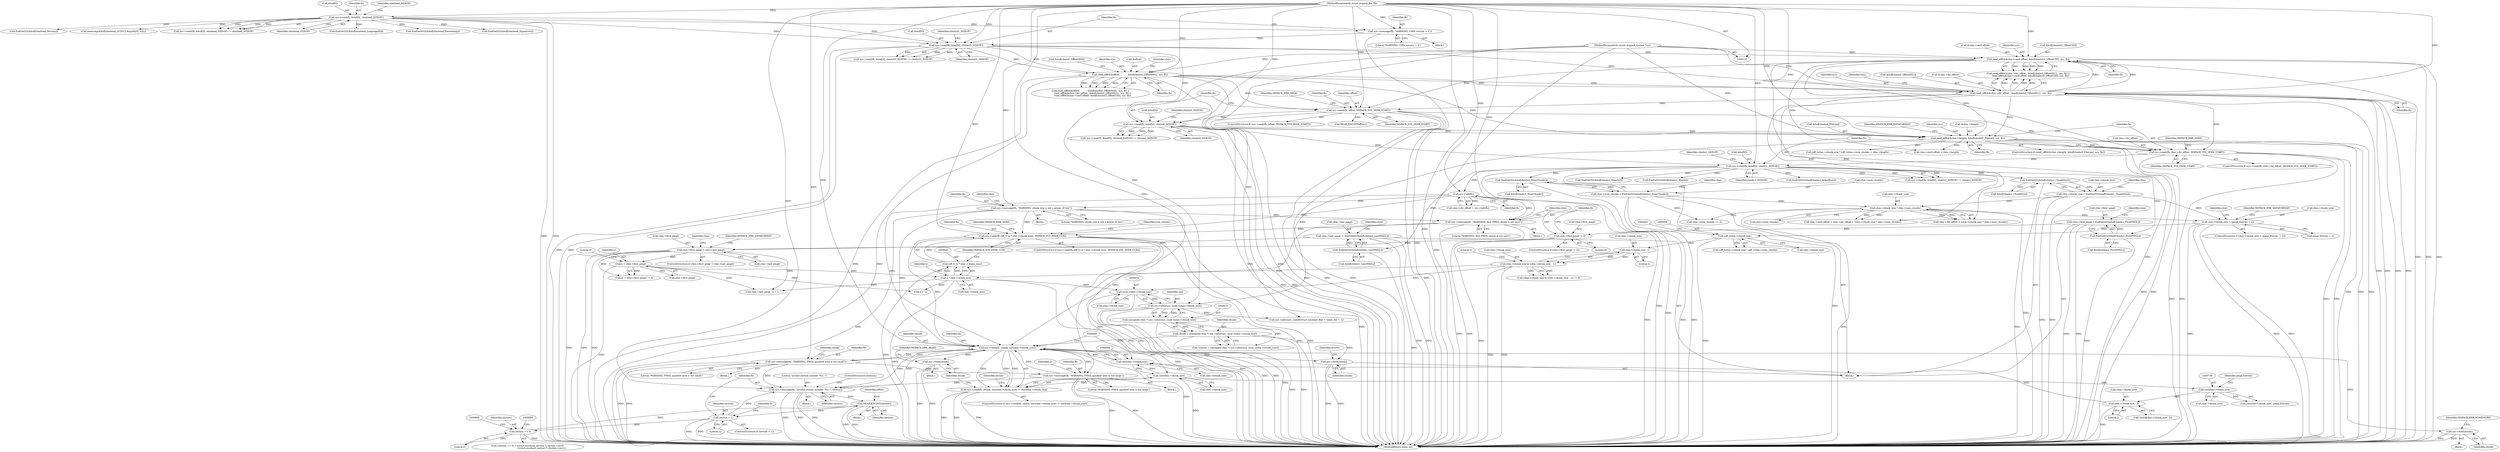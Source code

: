 digraph "0_libmspack_2f084136cfe0d05e5bf5703f3e83c6d955234b4d@API" {
"1000690" [label="(Call,sys->read(fh, chunk, (int)chm->chunk_size))"];
"1000643" [label="(Call,sys->seek(fh,(off_t) (x * chm->chunk_size), MSPACK_SYS_SEEK_CUR))"];
"1000596" [label="(Call,sys->message(fh, \"WARNING; first PMGL chunk is not zero\"))"];
"1000586" [label="(Call,sys->message(fh, \"WARNING; chunk size is not a power of two\"))"];
"1000423" [label="(Call,sys->tell(fh))"];
"1000408" [label="(Call,sys->read(fh, &buf[0], chmhs1_SIZEOF))"];
"1000397" [label="(Call,sys->seek(fh, chm->dir_offset, MSPACK_SYS_SEEK_START))"];
"1000382" [label="(Call,read_off64(&chm->length, &buf[chmhs0_FileLen], sys, fh))"];
"1000370" [label="(Call,sys->read(fh, &buf[0], chmhs0_SIZEOF))"];
"1000361" [label="(Call,sys->seek(fh, offset, MSPACK_SYS_SEEK_START))"];
"1000344" [label="(Call,read_off64(&chm->sec0.offset, &buf[chmhst3_OffsetCS0], sys, fh))"];
"1000310" [label="(Call,sys->read(fh, &buf[0], chmhst3_SIZEOF))"];
"1000305" [label="(Call,sys->message(fh, \"WARNING; CHM version > 3\"))"];
"1000233" [label="(Call,sys->read(fh, &buf[0], chmhead_SIZEOF))"];
"1000127" [label="(MethodParameterIn,struct mspack_file *fh)"];
"1000333" [label="(Call,read_off64(&chm->dir_offset,  &buf[chmhst_OffsetHS1],  sys, fh))"];
"1000323" [label="(Call,read_off64(&offset,           &buf[chmhst_OffsetHS0],  sys, fh))"];
"1000126" [label="(MethodParameterIn,struct mspack_system *sys)"];
"1000645" [label="(Call,(off_t) (x * chm->chunk_size))"];
"1000647" [label="(Call,x * chm->chunk_size)"];
"1000635" [label="(Call,x = chm->first_pmgl)"];
"1000600" [label="(Call,chm->first_pmgl > chm->last_pmgl)"];
"1000590" [label="(Call,chm->first_pmgl != 0)"];
"1000470" [label="(Call,chm->first_pmgl = EndGetI32(&buf[chmhs1_FirstPMGL]))"];
"1000474" [label="(Call,EndGetI32(&buf[chmhs1_FirstPMGL]))"];
"1000479" [label="(Call,chm->last_pmgl  = EndGetI32(&buf[chmhs1_LastPMGL]))"];
"1000483" [label="(Call,EndGetI32(&buf[chmhs1_LastPMGL]))"];
"1000575" [label="(Call,chm->chunk_size & (chm->chunk_size - 1))"];
"1000579" [label="(Call,chm->chunk_size - 1)"];
"1000557" [label="(Call,(off_t)chm->chunk_size)"];
"1000526" [label="(Call,chm->chunk_size < (pmgl_Entries + 2))"];
"1000505" [label="(Call,chm->chunk_size * chm->num_chunks)"];
"1000425" [label="(Call,chm->chunk_size = EndGetI32(&buf[chmhs1_ChunkSize]))"];
"1000429" [label="(Call,EndGetI32(&buf[chmhs1_ChunkSize]))"];
"1000461" [label="(Call,chm->num_chunks = EndGetI32(&buf[chmhs1_NumChunks]))"];
"1000465" [label="(Call,EndGetI32(&buf[chmhs1_NumChunks]))"];
"1000726" [label="(Call,sys->message(fh, \"WARNING; PMGL quickref area is too small\"))"];
"1000690" [label="(Call,sys->read(fh, chunk, (int)chm->chunk_size))"];
"1000744" [label="(Call,sys->message(fh, \"WARNING; PMGL quickref area is too large\"))"];
"1000836" [label="(Call,sys->message(fh, \"invalid section number '%u'.\", section))"];
"1000832" [label="(Call,section > 1)"];
"1000788" [label="(Call,READ_ENCINT(section))"];
"1000880" [label="(Call,section == 0)"];
"1000667" [label="(Call,chunk = (unsigned char *) sys->alloc(sys, (size_t)chm->chunk_size))"];
"1000669" [label="(Call,(unsigned char *) sys->alloc(sys, (size_t)chm->chunk_size))"];
"1000671" [label="(Call,sys->alloc(sys, (size_t)chm->chunk_size))"];
"1000673" [label="(Call,(size_t)chm->chunk_size)"];
"1000693" [label="(Call,(int)chm->chunk_size)"];
"1000698" [label="(Call,(int)chm->chunk_size)"];
"1000758" [label="(Call,chm->chunk_size - 2)"];
"1000737" [label="(Call,(int)chm->chunk_size)"];
"1000689" [label="(Call,sys->read(fh, chunk, (int)chm->chunk_size) != (int)chm->chunk_size)"];
"1000704" [label="(Call,sys->free(chunk))"];
"1000856" [label="(Call,sys->free(chunk))"];
"1001072" [label="(Call,sys->free(chunk))"];
"1000483" [label="(Call,EndGetI32(&buf[chmhs1_LastPMGL]))"];
"1000509" [label="(Call,chm->num_chunks)"];
"1000759" [label="(Call,chm->chunk_size)"];
"1000693" [label="(Call,(int)chm->chunk_size)"];
"1000397" [label="(Call,sys->seek(fh, chm->dir_offset, MSPACK_SYS_SEEK_START))"];
"1000424" [label="(Identifier,fh)"];
"1000537" [label="(Call,chm->num_chunks == 0)"];
"1000789" [label="(Identifier,section)"];
"1000484" [label="(Call,&buf[chmhs1_LastPMGL])"];
"1000415" [label="(Identifier,chmhs1_SIZEOF)"];
"1000790" [label="(Call,READ_ENCINT(offset))"];
"1000839" [label="(Identifier,section)"];
"1000364" [label="(Identifier,MSPACK_SYS_SEEK_START)"];
"1000408" [label="(Call,sys->read(fh, &buf[0], chmhs1_SIZEOF))"];
"1000745" [label="(Identifier,fh)"];
"1000642" [label="(ControlStructure,if (sys->seek(fh,(off_t) (x * chm->chunk_size), MSPACK_SYS_SEEK_CUR)))"];
"1000880" [label="(Call,section == 0)"];
"1000736" [label="(Call,(int)chm->chunk_size - pmgl_Entries)"];
"1000594" [label="(Literal,0)"];
"1001073" [label="(Identifier,chunk)"];
"1000481" [label="(Identifier,chm)"];
"1000376" [label="(Identifier,chmhs0_SIZEOF)"];
"1000695" [label="(Call,chm->chunk_size)"];
"1000348" [label="(Identifier,chm)"];
"1000474" [label="(Call,EndGetI32(&buf[chmhs1_FirstPMGL]))"];
"1000326" [label="(Call,&buf[chmhst_OffsetHS0])"];
"1000470" [label="(Call,chm->first_pmgl = EndGetI32(&buf[chmhs1_FirstPMGL]))"];
"1000580" [label="(Call,chm->chunk_size)"];
"1000590" [label="(Call,chm->first_pmgl != 0)"];
"1000307" [label="(Literal,\"WARNING; CHM version > 3\")"];
"1000316" [label="(Identifier,chmhst3_SIZEOF)"];
"1000539" [label="(Identifier,chm)"];
"1000855" [label="(Block,)"];
"1000727" [label="(Identifier,fh)"];
"1000658" [label="(Call,chm->last_pmgl - x + 1)"];
"1000356" [label="(Identifier,fh)"];
"1000505" [label="(Call,chm->chunk_size * chm->num_chunks)"];
"1000726" [label="(Call,sys->message(fh, \"WARNING; PMGL quickref area is too small\"))"];
"1000746" [label="(Literal,\"WARNING; PMGL quickref area is too large\")"];
"1000410" [label="(Call,&buf[0])"];
"1000370" [label="(Call,sys->read(fh, &buf[0], chmhs0_SIZEOF))"];
"1000652" [label="(Identifier,MSPACK_SYS_SEEK_CUR)"];
"1000791" [label="(Identifier,offset)"];
"1000598" [label="(Literal,\"WARNING; first PMGL chunk is not zero\")"];
"1000361" [label="(Call,sys->seek(fh, offset, MSPACK_SYS_SEEK_START))"];
"1000831" [label="(ControlStructure,if (section > 1))"];
"1000363" [label="(Identifier,offset)"];
"1000688" [label="(ControlStructure,if (sys->read(fh, chunk, (int)chm->chunk_size) != (int)chm->chunk_size))"];
"1000344" [label="(Call,read_off64(&chm->sec0.offset, &buf[chmhst3_OffsetCS0], sys, fh))"];
"1000586" [label="(Call,sys->message(fh, \"WARNING; chunk size is not a power of two\"))"];
"1000330" [label="(Identifier,sys)"];
"1000840" [label="(ControlStructure,continue;)"];
"1000707" [label="(Identifier,MSPACK_ERR_READ)"];
"1000599" [label="(ControlStructure,if (chm->first_pmgl > chm->last_pmgl))"];
"1000392" [label="(Identifier,fh)"];
"1000426" [label="(Call,chm->chunk_size)"];
"1000525" [label="(ControlStructure,if (chm->chunk_size < (pmgl_Entries + 2)))"];
"1000472" [label="(Identifier,chm)"];
"1000371" [label="(Identifier,fh)"];
"1000405" [label="(Identifier,MSPACK_ERR_SEEK)"];
"1000447" [label="(Call,EndGetI32(&buf[chmhs1_Depth]))"];
"1000640" [label="(Literal,0)"];
"1000491" [label="(Identifier,chm)"];
"1001077" [label="(Identifier,errors)"];
"1000338" [label="(Call,&buf[chmhst_OffsetHS1])"];
"1000635" [label="(Call,x = chm->first_pmgl)"];
"1000322" [label="(Call,read_off64(&offset,           &buf[chmhst_OffsetHS0],  sys, fh) ||\n      read_off64(&chm->dir_offset,  &buf[chmhst_OffsetHS1],  sys, fh) ||\n      read_off64(&chm->sec0.offset, &buf[chmhst3_OffsetCS0], sys, fh))"];
"1000690" [label="(Call,sys->read(fh, chunk, (int)chm->chunk_size))"];
"1000323" [label="(Call,read_off64(&offset,           &buf[chmhst_OffsetHS0],  sys, fh))"];
"1000734" [label="(Identifier,chunk)"];
"1000462" [label="(Call,chm->num_chunks)"];
"1000758" [label="(Call,chm->chunk_size - 2)"];
"1000480" [label="(Call,chm->last_pmgl)"];
"1000662" [label="(Call,x + 1)"];
"1000634" [label="(Call,(x = chm->first_pmgl) != 0)"];
"1000355" [label="(Identifier,sys)"];
"1000689" [label="(Call,sys->read(fh, chunk, (int)chm->chunk_size) != (int)chm->chunk_size)"];
"1000501" [label="(Call,chm->dir_offset + (chm->chunk_size * chm->num_chunks))"];
"1000331" [label="(Identifier,fh)"];
"1000742" [label="(Identifier,pmgl_Entries)"];
"1000414" [label="(Identifier,chmhs1_SIZEOF)"];
"1000465" [label="(Call,EndGetI32(&buf[chmhs1_NumChunks]))"];
"1000698" [label="(Call,(int)chm->chunk_size)"];
"1000669" [label="(Call,(unsigned char *) sys->alloc(sys, (size_t)chm->chunk_size))"];
"1000834" [label="(Literal,1)"];
"1000743" [label="(Block,)"];
"1000882" [label="(Literal,0)"];
"1000657" [label="(Identifier,num_chunks)"];
"1000588" [label="(Literal,\"WARNING; chunk size is not a power of two\")"];
"1000559" [label="(Call,chm->chunk_size)"];
"1000293" [label="(Call,EndGetI32(&buf[chmhead_LanguageID]))"];
"1000666" [label="(Call,!(chunk = (unsigned char *) sys->alloc(sys, (size_t)chm->chunk_size)))"];
"1000602" [label="(Identifier,chm)"];
"1000429" [label="(Call,EndGetI32(&buf[chmhs1_ChunkSize]))"];
"1000713" [label="(Identifier,chunk)"];
"1000832" [label="(Call,section > 1)"];
"1000310" [label="(Call,sys->read(fh, &buf[0], chmhst3_SIZEOF))"];
"1000836" [label="(Call,sys->message(fh, \"invalid section number '%u'.\", section))"];
"1000655" [label="(Identifier,MSPACK_ERR_SEEK)"];
"1000383" [label="(Call,&chm->length)"];
"1000333" [label="(Call,read_off64(&chm->dir_offset,  &buf[chmhst_OffsetHS1],  sys, fh))"];
"1000591" [label="(Call,chm->first_pmgl)"];
"1000601" [label="(Call,chm->first_pmgl)"];
"1000770" [label="(Block,)"];
"1000360" [label="(ControlStructure,if (sys->seek(fh, offset, MSPACK_SYS_SEEK_START)))"];
"1000557" [label="(Call,(off_t)chm->chunk_size)"];
"1000847" [label="(Call,sys->alloc(sys, sizeof(struct mschmd_file) + name_len + 1))"];
"1000579" [label="(Call,chm->chunk_size - 1)"];
"1000576" [label="(Call,chm->chunk_size)"];
"1000387" [label="(Call,&buf[chmhs0_FileLen])"];
"1000317" [label="(Identifier,chmhst3_SIZEOF)"];
"1000306" [label="(Identifier,fh)"];
"1000367" [label="(Identifier,MSPACK_ERR_SEEK)"];
"1000479" [label="(Call,chm->last_pmgl  = EndGetI32(&buf[chmhs1_LastPMGL]))"];
"1000636" [label="(Identifier,x)"];
"1000466" [label="(Call,&buf[chmhs1_NumChunks])"];
"1000667" [label="(Call,chunk = (unsigned char *) sys->alloc(sys, (size_t)chm->chunk_size))"];
"1000649" [label="(Call,chm->chunk_size)"];
"1000399" [label="(Call,chm->dir_offset)"];
"1000585" [label="(Block,)"];
"1000475" [label="(Call,&buf[chmhs1_FirstPMGL])"];
"1000382" [label="(Call,read_off64(&chm->length, &buf[chmhs0_FileLen], sys, fh))"];
"1000647" [label="(Call,x * chm->chunk_size)"];
"1000574" [label="(Call,(chm->chunk_size & (chm->chunk_size - 1)) != 0)"];
"1000788" [label="(Call,READ_ENCINT(section))"];
"1000506" [label="(Call,chm->chunk_size)"];
"1000671" [label="(Call,sys->alloc(sys, (size_t)chm->chunk_size))"];
"1000700" [label="(Call,chm->chunk_size)"];
"1000703" [label="(Block,)"];
"1000648" [label="(Identifier,x)"];
"1000127" [label="(MethodParameterIn,struct mspack_file *fh)"];
"1001072" [label="(Call,sys->free(chunk))"];
"1000692" [label="(Identifier,chunk)"];
"1000637" [label="(Call,chm->first_pmgl)"];
"1000668" [label="(Identifier,chunk)"];
"1000844" [label="(Identifier,fi)"];
"1000409" [label="(Identifier,fh)"];
"1000535" [label="(Identifier,MSPACK_ERR_DATAFORMAT)"];
"1000837" [label="(Identifier,fh)"];
"1000436" [label="(Identifier,chm)"];
"1000351" [label="(Call,&buf[chmhst3_OffsetCS0])"];
"1000614" [label="(Identifier,chm)"];
"1000587" [label="(Identifier,fh)"];
"1000728" [label="(Literal,\"WARNING; PMGL quickref area is too small\")"];
"1000235" [label="(Call,&buf[0])"];
"1000456" [label="(Call,EndGetI32(&buf[chmhs1_IndexRoot]))"];
"1000407" [label="(Call,sys->read(fh, &buf[0], chmhs1_SIZEOF) != chmhs1_SIZEOF)"];
"1000513" [label="(Call,chm->sec0.offset > chm->length)"];
"1000461" [label="(Call,chm->num_chunks = EndGetI32(&buf[chmhs1_NumChunks]))"];
"1000739" [label="(Call,chm->chunk_size)"];
"1000838" [label="(Literal,\"invalid section number '%u'.\")"];
"1000234" [label="(Identifier,fh)"];
"1000395" [label="(Identifier,MSPACK_ERR_DATAFORMAT)"];
"1000675" [label="(Call,chm->chunk_size)"];
"1000592" [label="(Identifier,chm)"];
"1000334" [label="(Call,&chm->dir_offset)"];
"1000345" [label="(Call,&chm->sec0.offset)"];
"1000556" [label="(Call,(off_t)chm->chunk_size * (off_t)chm->num_chunks)"];
"1000762" [label="(Literal,2)"];
"1000748" [label="(Identifier,p)"];
"1000495" [label="(Call,chm->sec0.offset = chm->dir_offset + (chm->chunk_size * chm->num_chunks))"];
"1000575" [label="(Call,chm->chunk_size & (chm->chunk_size - 1))"];
"1000381" [label="(ControlStructure,if (read_off64(&chm->length, &buf[chmhs0_FileLen], sys, fh)))"];
"1000232" [label="(Call,sys->read(fh, &buf[0], chmhead_SIZEOF) != chmhead_SIZEOF)"];
"1000604" [label="(Call,chm->last_pmgl)"];
"1000343" [label="(Identifier,fh)"];
"1000744" [label="(Call,sys->message(fh, \"WARNING; PMGL quickref area is too large\"))"];
"1000756" [label="(Call,chunk[chm->chunk_size - 2])"];
"1000126" [label="(MethodParameterIn,struct mspack_system *sys)"];
"1000857" [label="(Identifier,chunk)"];
"1000284" [label="(Call,EndGetM32(&buf[chmhead_Timestamp]))"];
"1000324" [label="(Call,&offset)"];
"1000881" [label="(Identifier,section)"];
"1000246" [label="(Call,EndGetI32(&buf[chmhead_Signature]))"];
"1000527" [label="(Call,chm->chunk_size)"];
"1000430" [label="(Call,&buf[chmhs1_ChunkSize])"];
"1000233" [label="(Call,sys->read(fh, &buf[0], chmhead_SIZEOF))"];
"1000425" [label="(Call,chm->chunk_size = EndGetI32(&buf[chmhs1_ChunkSize]))"];
"1000833" [label="(Identifier,section)"];
"1000856" [label="(Call,sys->free(chunk))"];
"1000342" [label="(Identifier,sys)"];
"1000673" [label="(Call,(size_t)chm->chunk_size)"];
"1000597" [label="(Identifier,fh)"];
"1000311" [label="(Identifier,fh)"];
"1000644" [label="(Identifier,fh)"];
"1000312" [label="(Call,&buf[0])"];
"1001081" [label="(MethodReturn,static int)"];
"1000369" [label="(Call,sys->read(fh, &buf[0], chmhs0_SIZEOF) != chmhs0_SIZEOF)"];
"1000130" [label="(Block,)"];
"1000691" [label="(Identifier,fh)"];
"1000240" [label="(Identifier,chmhead_SIZEOF)"];
"1000555" [label="(Call,(off_t)chm->chunk_size * (off_t)chm->num_chunks > chm->length)"];
"1000583" [label="(Literal,1)"];
"1000305" [label="(Call,sys->message(fh, \"WARNING; CHM version > 3\"))"];
"1000609" [label="(Identifier,MSPACK_ERR_DATAFORMAT)"];
"1000419" [label="(Call,chm->dir_offset = sys->tell(fh))"];
"1000595" [label="(Block,)"];
"1000304" [label="(Block,)"];
"1000471" [label="(Call,chm->first_pmgl)"];
"1000879" [label="(Call,(section == 0) ? (struct mschmd_section *) (&chm->sec0)\n                                     : (struct mschmd_section *) (&chm->sec1))"];
"1000275" [label="(Call,EndGetI32(&buf[chmhead_Version]))"];
"1000526" [label="(Call,chm->chunk_size < (pmgl_Entries + 2))"];
"1000672" [label="(Identifier,sys)"];
"1000530" [label="(Call,pmgl_Entries + 2)"];
"1000257" [label="(Call,memcmp(&buf[chmhead_GUID1], &guids[0], 32L))"];
"1000372" [label="(Call,&buf[0])"];
"1000402" [label="(Identifier,MSPACK_SYS_SEEK_START)"];
"1000835" [label="(Block,)"];
"1000737" [label="(Call,(int)chm->chunk_size)"];
"1000643" [label="(Call,sys->seek(fh,(off_t) (x * chm->chunk_size), MSPACK_SYS_SEEK_CUR))"];
"1000596" [label="(Call,sys->message(fh, \"WARNING; first PMGL chunk is not zero\"))"];
"1000398" [label="(Identifier,fh)"];
"1000336" [label="(Identifier,chm)"];
"1000438" [label="(Call,EndGetI32(&buf[chmhs1_Density]))"];
"1000600" [label="(Call,chm->first_pmgl > chm->last_pmgl)"];
"1000705" [label="(Identifier,chunk)"];
"1000309" [label="(Call,sys->read(fh, &buf[0], chmhst3_SIZEOF) != chmhst3_SIZEOF)"];
"1000645" [label="(Call,(off_t) (x * chm->chunk_size))"];
"1000423" [label="(Call,sys->tell(fh))"];
"1000391" [label="(Identifier,sys)"];
"1000239" [label="(Identifier,chmhead_SIZEOF)"];
"1000589" [label="(ControlStructure,if (chm->first_pmgl != 0))"];
"1000704" [label="(Call,sys->free(chunk))"];
"1000377" [label="(Identifier,chmhs0_SIZEOF)"];
"1000859" [label="(Identifier,MSPACK_ERR_NOMEMORY)"];
"1000362" [label="(Identifier,fh)"];
"1000332" [label="(Call,read_off64(&chm->dir_offset,  &buf[chmhst_OffsetHS1],  sys, fh) ||\n      read_off64(&chm->sec0.offset, &buf[chmhst3_OffsetCS0], sys, fh))"];
"1000725" [label="(Block,)"];
"1000584" [label="(Literal,0)"];
"1000396" [label="(ControlStructure,if (sys->seek(fh, chm->dir_offset, MSPACK_SYS_SEEK_START)))"];
"1000690" -> "1000689"  [label="AST: "];
"1000690" -> "1000693"  [label="CFG: "];
"1000691" -> "1000690"  [label="AST: "];
"1000692" -> "1000690"  [label="AST: "];
"1000693" -> "1000690"  [label="AST: "];
"1000699" -> "1000690"  [label="CFG: "];
"1000690" -> "1001081"  [label="DDG: "];
"1000690" -> "1000689"  [label="DDG: "];
"1000690" -> "1000689"  [label="DDG: "];
"1000690" -> "1000689"  [label="DDG: "];
"1000643" -> "1000690"  [label="DDG: "];
"1000596" -> "1000690"  [label="DDG: "];
"1000726" -> "1000690"  [label="DDG: "];
"1000744" -> "1000690"  [label="DDG: "];
"1000586" -> "1000690"  [label="DDG: "];
"1000836" -> "1000690"  [label="DDG: "];
"1000423" -> "1000690"  [label="DDG: "];
"1000127" -> "1000690"  [label="DDG: "];
"1000667" -> "1000690"  [label="DDG: "];
"1000693" -> "1000690"  [label="DDG: "];
"1000690" -> "1000704"  [label="DDG: "];
"1000690" -> "1000726"  [label="DDG: "];
"1000690" -> "1000744"  [label="DDG: "];
"1000690" -> "1000836"  [label="DDG: "];
"1000690" -> "1000856"  [label="DDG: "];
"1000690" -> "1001072"  [label="DDG: "];
"1000643" -> "1000642"  [label="AST: "];
"1000643" -> "1000652"  [label="CFG: "];
"1000644" -> "1000643"  [label="AST: "];
"1000645" -> "1000643"  [label="AST: "];
"1000652" -> "1000643"  [label="AST: "];
"1000655" -> "1000643"  [label="CFG: "];
"1000657" -> "1000643"  [label="CFG: "];
"1000643" -> "1001081"  [label="DDG: "];
"1000643" -> "1001081"  [label="DDG: "];
"1000643" -> "1001081"  [label="DDG: "];
"1000643" -> "1001081"  [label="DDG: "];
"1000596" -> "1000643"  [label="DDG: "];
"1000586" -> "1000643"  [label="DDG: "];
"1000423" -> "1000643"  [label="DDG: "];
"1000127" -> "1000643"  [label="DDG: "];
"1000645" -> "1000643"  [label="DDG: "];
"1000596" -> "1000595"  [label="AST: "];
"1000596" -> "1000598"  [label="CFG: "];
"1000597" -> "1000596"  [label="AST: "];
"1000598" -> "1000596"  [label="AST: "];
"1000602" -> "1000596"  [label="CFG: "];
"1000596" -> "1001081"  [label="DDG: "];
"1000596" -> "1001081"  [label="DDG: "];
"1000586" -> "1000596"  [label="DDG: "];
"1000423" -> "1000596"  [label="DDG: "];
"1000127" -> "1000596"  [label="DDG: "];
"1000586" -> "1000585"  [label="AST: "];
"1000586" -> "1000588"  [label="CFG: "];
"1000587" -> "1000586"  [label="AST: "];
"1000588" -> "1000586"  [label="AST: "];
"1000592" -> "1000586"  [label="CFG: "];
"1000586" -> "1001081"  [label="DDG: "];
"1000586" -> "1001081"  [label="DDG: "];
"1000423" -> "1000586"  [label="DDG: "];
"1000127" -> "1000586"  [label="DDG: "];
"1000423" -> "1000419"  [label="AST: "];
"1000423" -> "1000424"  [label="CFG: "];
"1000424" -> "1000423"  [label="AST: "];
"1000419" -> "1000423"  [label="CFG: "];
"1000423" -> "1001081"  [label="DDG: "];
"1000423" -> "1000419"  [label="DDG: "];
"1000408" -> "1000423"  [label="DDG: "];
"1000127" -> "1000423"  [label="DDG: "];
"1000408" -> "1000407"  [label="AST: "];
"1000408" -> "1000414"  [label="CFG: "];
"1000409" -> "1000408"  [label="AST: "];
"1000410" -> "1000408"  [label="AST: "];
"1000414" -> "1000408"  [label="AST: "];
"1000415" -> "1000408"  [label="CFG: "];
"1000408" -> "1001081"  [label="DDG: "];
"1000408" -> "1001081"  [label="DDG: "];
"1000408" -> "1000407"  [label="DDG: "];
"1000408" -> "1000407"  [label="DDG: "];
"1000408" -> "1000407"  [label="DDG: "];
"1000397" -> "1000408"  [label="DDG: "];
"1000127" -> "1000408"  [label="DDG: "];
"1000370" -> "1000408"  [label="DDG: "];
"1000408" -> "1000429"  [label="DDG: "];
"1000408" -> "1000438"  [label="DDG: "];
"1000408" -> "1000447"  [label="DDG: "];
"1000408" -> "1000456"  [label="DDG: "];
"1000408" -> "1000465"  [label="DDG: "];
"1000408" -> "1000474"  [label="DDG: "];
"1000408" -> "1000483"  [label="DDG: "];
"1000397" -> "1000396"  [label="AST: "];
"1000397" -> "1000402"  [label="CFG: "];
"1000398" -> "1000397"  [label="AST: "];
"1000399" -> "1000397"  [label="AST: "];
"1000402" -> "1000397"  [label="AST: "];
"1000405" -> "1000397"  [label="CFG: "];
"1000409" -> "1000397"  [label="CFG: "];
"1000397" -> "1001081"  [label="DDG: "];
"1000397" -> "1001081"  [label="DDG: "];
"1000397" -> "1001081"  [label="DDG: "];
"1000397" -> "1001081"  [label="DDG: "];
"1000382" -> "1000397"  [label="DDG: "];
"1000127" -> "1000397"  [label="DDG: "];
"1000333" -> "1000397"  [label="DDG: "];
"1000361" -> "1000397"  [label="DDG: "];
"1000382" -> "1000381"  [label="AST: "];
"1000382" -> "1000392"  [label="CFG: "];
"1000383" -> "1000382"  [label="AST: "];
"1000387" -> "1000382"  [label="AST: "];
"1000391" -> "1000382"  [label="AST: "];
"1000392" -> "1000382"  [label="AST: "];
"1000395" -> "1000382"  [label="CFG: "];
"1000398" -> "1000382"  [label="CFG: "];
"1000382" -> "1001081"  [label="DDG: "];
"1000382" -> "1001081"  [label="DDG: "];
"1000382" -> "1001081"  [label="DDG: "];
"1000382" -> "1001081"  [label="DDG: "];
"1000382" -> "1001081"  [label="DDG: "];
"1000370" -> "1000382"  [label="DDG: "];
"1000370" -> "1000382"  [label="DDG: "];
"1000344" -> "1000382"  [label="DDG: "];
"1000333" -> "1000382"  [label="DDG: "];
"1000323" -> "1000382"  [label="DDG: "];
"1000126" -> "1000382"  [label="DDG: "];
"1000127" -> "1000382"  [label="DDG: "];
"1000382" -> "1000513"  [label="DDG: "];
"1000382" -> "1000555"  [label="DDG: "];
"1000382" -> "1000671"  [label="DDG: "];
"1000370" -> "1000369"  [label="AST: "];
"1000370" -> "1000376"  [label="CFG: "];
"1000371" -> "1000370"  [label="AST: "];
"1000372" -> "1000370"  [label="AST: "];
"1000376" -> "1000370"  [label="AST: "];
"1000377" -> "1000370"  [label="CFG: "];
"1000370" -> "1001081"  [label="DDG: "];
"1000370" -> "1001081"  [label="DDG: "];
"1000370" -> "1000369"  [label="DDG: "];
"1000370" -> "1000369"  [label="DDG: "];
"1000370" -> "1000369"  [label="DDG: "];
"1000361" -> "1000370"  [label="DDG: "];
"1000127" -> "1000370"  [label="DDG: "];
"1000310" -> "1000370"  [label="DDG: "];
"1000361" -> "1000360"  [label="AST: "];
"1000361" -> "1000364"  [label="CFG: "];
"1000362" -> "1000361"  [label="AST: "];
"1000363" -> "1000361"  [label="AST: "];
"1000364" -> "1000361"  [label="AST: "];
"1000367" -> "1000361"  [label="CFG: "];
"1000371" -> "1000361"  [label="CFG: "];
"1000361" -> "1001081"  [label="DDG: "];
"1000361" -> "1001081"  [label="DDG: "];
"1000361" -> "1001081"  [label="DDG: "];
"1000361" -> "1001081"  [label="DDG: "];
"1000344" -> "1000361"  [label="DDG: "];
"1000323" -> "1000361"  [label="DDG: "];
"1000333" -> "1000361"  [label="DDG: "];
"1000127" -> "1000361"  [label="DDG: "];
"1000361" -> "1000790"  [label="DDG: "];
"1000344" -> "1000332"  [label="AST: "];
"1000344" -> "1000356"  [label="CFG: "];
"1000345" -> "1000344"  [label="AST: "];
"1000351" -> "1000344"  [label="AST: "];
"1000355" -> "1000344"  [label="AST: "];
"1000356" -> "1000344"  [label="AST: "];
"1000332" -> "1000344"  [label="CFG: "];
"1000344" -> "1001081"  [label="DDG: "];
"1000344" -> "1001081"  [label="DDG: "];
"1000344" -> "1001081"  [label="DDG: "];
"1000344" -> "1001081"  [label="DDG: "];
"1000344" -> "1000332"  [label="DDG: "];
"1000344" -> "1000332"  [label="DDG: "];
"1000344" -> "1000332"  [label="DDG: "];
"1000344" -> "1000332"  [label="DDG: "];
"1000310" -> "1000344"  [label="DDG: "];
"1000333" -> "1000344"  [label="DDG: "];
"1000333" -> "1000344"  [label="DDG: "];
"1000126" -> "1000344"  [label="DDG: "];
"1000127" -> "1000344"  [label="DDG: "];
"1000344" -> "1000513"  [label="DDG: "];
"1000310" -> "1000309"  [label="AST: "];
"1000310" -> "1000316"  [label="CFG: "];
"1000311" -> "1000310"  [label="AST: "];
"1000312" -> "1000310"  [label="AST: "];
"1000316" -> "1000310"  [label="AST: "];
"1000317" -> "1000310"  [label="CFG: "];
"1000310" -> "1001081"  [label="DDG: "];
"1000310" -> "1001081"  [label="DDG: "];
"1000310" -> "1000309"  [label="DDG: "];
"1000310" -> "1000309"  [label="DDG: "];
"1000310" -> "1000309"  [label="DDG: "];
"1000305" -> "1000310"  [label="DDG: "];
"1000233" -> "1000310"  [label="DDG: "];
"1000233" -> "1000310"  [label="DDG: "];
"1000127" -> "1000310"  [label="DDG: "];
"1000310" -> "1000323"  [label="DDG: "];
"1000310" -> "1000323"  [label="DDG: "];
"1000310" -> "1000333"  [label="DDG: "];
"1000305" -> "1000304"  [label="AST: "];
"1000305" -> "1000307"  [label="CFG: "];
"1000306" -> "1000305"  [label="AST: "];
"1000307" -> "1000305"  [label="AST: "];
"1000311" -> "1000305"  [label="CFG: "];
"1000305" -> "1001081"  [label="DDG: "];
"1000233" -> "1000305"  [label="DDG: "];
"1000127" -> "1000305"  [label="DDG: "];
"1000233" -> "1000232"  [label="AST: "];
"1000233" -> "1000239"  [label="CFG: "];
"1000234" -> "1000233"  [label="AST: "];
"1000235" -> "1000233"  [label="AST: "];
"1000239" -> "1000233"  [label="AST: "];
"1000240" -> "1000233"  [label="CFG: "];
"1000233" -> "1001081"  [label="DDG: "];
"1000233" -> "1001081"  [label="DDG: "];
"1000233" -> "1000232"  [label="DDG: "];
"1000233" -> "1000232"  [label="DDG: "];
"1000233" -> "1000232"  [label="DDG: "];
"1000127" -> "1000233"  [label="DDG: "];
"1000233" -> "1000246"  [label="DDG: "];
"1000233" -> "1000257"  [label="DDG: "];
"1000233" -> "1000275"  [label="DDG: "];
"1000233" -> "1000284"  [label="DDG: "];
"1000233" -> "1000293"  [label="DDG: "];
"1000127" -> "1000125"  [label="AST: "];
"1000127" -> "1001081"  [label="DDG: "];
"1000127" -> "1000323"  [label="DDG: "];
"1000127" -> "1000333"  [label="DDG: "];
"1000127" -> "1000726"  [label="DDG: "];
"1000127" -> "1000744"  [label="DDG: "];
"1000127" -> "1000836"  [label="DDG: "];
"1000333" -> "1000332"  [label="AST: "];
"1000333" -> "1000343"  [label="CFG: "];
"1000334" -> "1000333"  [label="AST: "];
"1000338" -> "1000333"  [label="AST: "];
"1000342" -> "1000333"  [label="AST: "];
"1000343" -> "1000333"  [label="AST: "];
"1000348" -> "1000333"  [label="CFG: "];
"1000332" -> "1000333"  [label="CFG: "];
"1000333" -> "1001081"  [label="DDG: "];
"1000333" -> "1001081"  [label="DDG: "];
"1000333" -> "1001081"  [label="DDG: "];
"1000333" -> "1001081"  [label="DDG: "];
"1000333" -> "1000332"  [label="DDG: "];
"1000333" -> "1000332"  [label="DDG: "];
"1000333" -> "1000332"  [label="DDG: "];
"1000333" -> "1000332"  [label="DDG: "];
"1000323" -> "1000333"  [label="DDG: "];
"1000323" -> "1000333"  [label="DDG: "];
"1000126" -> "1000333"  [label="DDG: "];
"1000333" -> "1000495"  [label="DDG: "];
"1000333" -> "1000501"  [label="DDG: "];
"1000323" -> "1000322"  [label="AST: "];
"1000323" -> "1000331"  [label="CFG: "];
"1000324" -> "1000323"  [label="AST: "];
"1000326" -> "1000323"  [label="AST: "];
"1000330" -> "1000323"  [label="AST: "];
"1000331" -> "1000323"  [label="AST: "];
"1000336" -> "1000323"  [label="CFG: "];
"1000322" -> "1000323"  [label="CFG: "];
"1000323" -> "1001081"  [label="DDG: "];
"1000323" -> "1001081"  [label="DDG: "];
"1000323" -> "1001081"  [label="DDG: "];
"1000323" -> "1001081"  [label="DDG: "];
"1000323" -> "1000322"  [label="DDG: "];
"1000323" -> "1000322"  [label="DDG: "];
"1000323" -> "1000322"  [label="DDG: "];
"1000323" -> "1000322"  [label="DDG: "];
"1000126" -> "1000323"  [label="DDG: "];
"1000126" -> "1000125"  [label="AST: "];
"1000126" -> "1001081"  [label="DDG: "];
"1000126" -> "1000671"  [label="DDG: "];
"1000126" -> "1000847"  [label="DDG: "];
"1000645" -> "1000647"  [label="CFG: "];
"1000646" -> "1000645"  [label="AST: "];
"1000647" -> "1000645"  [label="AST: "];
"1000652" -> "1000645"  [label="CFG: "];
"1000645" -> "1001081"  [label="DDG: "];
"1000647" -> "1000645"  [label="DDG: "];
"1000647" -> "1000645"  [label="DDG: "];
"1000647" -> "1000649"  [label="CFG: "];
"1000648" -> "1000647"  [label="AST: "];
"1000649" -> "1000647"  [label="AST: "];
"1000647" -> "1001081"  [label="DDG: "];
"1000647" -> "1001081"  [label="DDG: "];
"1000635" -> "1000647"  [label="DDG: "];
"1000575" -> "1000647"  [label="DDG: "];
"1000647" -> "1000658"  [label="DDG: "];
"1000647" -> "1000662"  [label="DDG: "];
"1000647" -> "1000673"  [label="DDG: "];
"1000635" -> "1000634"  [label="AST: "];
"1000635" -> "1000637"  [label="CFG: "];
"1000636" -> "1000635"  [label="AST: "];
"1000637" -> "1000635"  [label="AST: "];
"1000640" -> "1000635"  [label="CFG: "];
"1000635" -> "1001081"  [label="DDG: "];
"1000635" -> "1000634"  [label="DDG: "];
"1000600" -> "1000635"  [label="DDG: "];
"1000635" -> "1000658"  [label="DDG: "];
"1000635" -> "1000662"  [label="DDG: "];
"1000600" -> "1000599"  [label="AST: "];
"1000600" -> "1000604"  [label="CFG: "];
"1000601" -> "1000600"  [label="AST: "];
"1000604" -> "1000600"  [label="AST: "];
"1000609" -> "1000600"  [label="CFG: "];
"1000614" -> "1000600"  [label="CFG: "];
"1000600" -> "1001081"  [label="DDG: "];
"1000600" -> "1001081"  [label="DDG: "];
"1000600" -> "1001081"  [label="DDG: "];
"1000590" -> "1000600"  [label="DDG: "];
"1000479" -> "1000600"  [label="DDG: "];
"1000600" -> "1000634"  [label="DDG: "];
"1000600" -> "1000658"  [label="DDG: "];
"1000590" -> "1000589"  [label="AST: "];
"1000590" -> "1000594"  [label="CFG: "];
"1000591" -> "1000590"  [label="AST: "];
"1000594" -> "1000590"  [label="AST: "];
"1000597" -> "1000590"  [label="CFG: "];
"1000602" -> "1000590"  [label="CFG: "];
"1000590" -> "1001081"  [label="DDG: "];
"1000470" -> "1000590"  [label="DDG: "];
"1000470" -> "1000130"  [label="AST: "];
"1000470" -> "1000474"  [label="CFG: "];
"1000471" -> "1000470"  [label="AST: "];
"1000474" -> "1000470"  [label="AST: "];
"1000481" -> "1000470"  [label="CFG: "];
"1000470" -> "1001081"  [label="DDG: "];
"1000470" -> "1001081"  [label="DDG: "];
"1000474" -> "1000470"  [label="DDG: "];
"1000474" -> "1000475"  [label="CFG: "];
"1000475" -> "1000474"  [label="AST: "];
"1000474" -> "1001081"  [label="DDG: "];
"1000479" -> "1000130"  [label="AST: "];
"1000479" -> "1000483"  [label="CFG: "];
"1000480" -> "1000479"  [label="AST: "];
"1000483" -> "1000479"  [label="AST: "];
"1000491" -> "1000479"  [label="CFG: "];
"1000479" -> "1001081"  [label="DDG: "];
"1000479" -> "1001081"  [label="DDG: "];
"1000483" -> "1000479"  [label="DDG: "];
"1000483" -> "1000484"  [label="CFG: "];
"1000484" -> "1000483"  [label="AST: "];
"1000483" -> "1001081"  [label="DDG: "];
"1000575" -> "1000574"  [label="AST: "];
"1000575" -> "1000579"  [label="CFG: "];
"1000576" -> "1000575"  [label="AST: "];
"1000579" -> "1000575"  [label="AST: "];
"1000584" -> "1000575"  [label="CFG: "];
"1000575" -> "1001081"  [label="DDG: "];
"1000575" -> "1001081"  [label="DDG: "];
"1000575" -> "1000574"  [label="DDG: "];
"1000575" -> "1000574"  [label="DDG: "];
"1000579" -> "1000575"  [label="DDG: "];
"1000579" -> "1000575"  [label="DDG: "];
"1000575" -> "1000673"  [label="DDG: "];
"1000579" -> "1000583"  [label="CFG: "];
"1000580" -> "1000579"  [label="AST: "];
"1000583" -> "1000579"  [label="AST: "];
"1000557" -> "1000579"  [label="DDG: "];
"1000557" -> "1000556"  [label="AST: "];
"1000557" -> "1000559"  [label="CFG: "];
"1000558" -> "1000557"  [label="AST: "];
"1000559" -> "1000557"  [label="AST: "];
"1000563" -> "1000557"  [label="CFG: "];
"1000557" -> "1001081"  [label="DDG: "];
"1000557" -> "1000556"  [label="DDG: "];
"1000526" -> "1000557"  [label="DDG: "];
"1000526" -> "1000525"  [label="AST: "];
"1000526" -> "1000530"  [label="CFG: "];
"1000527" -> "1000526"  [label="AST: "];
"1000530" -> "1000526"  [label="AST: "];
"1000535" -> "1000526"  [label="CFG: "];
"1000539" -> "1000526"  [label="CFG: "];
"1000526" -> "1001081"  [label="DDG: "];
"1000526" -> "1001081"  [label="DDG: "];
"1000526" -> "1001081"  [label="DDG: "];
"1000505" -> "1000526"  [label="DDG: "];
"1000425" -> "1000526"  [label="DDG: "];
"1000505" -> "1000501"  [label="AST: "];
"1000505" -> "1000509"  [label="CFG: "];
"1000506" -> "1000505"  [label="AST: "];
"1000509" -> "1000505"  [label="AST: "];
"1000501" -> "1000505"  [label="CFG: "];
"1000505" -> "1001081"  [label="DDG: "];
"1000505" -> "1001081"  [label="DDG: "];
"1000505" -> "1000495"  [label="DDG: "];
"1000505" -> "1000495"  [label="DDG: "];
"1000505" -> "1000501"  [label="DDG: "];
"1000505" -> "1000501"  [label="DDG: "];
"1000425" -> "1000505"  [label="DDG: "];
"1000461" -> "1000505"  [label="DDG: "];
"1000505" -> "1000537"  [label="DDG: "];
"1000425" -> "1000130"  [label="AST: "];
"1000425" -> "1000429"  [label="CFG: "];
"1000426" -> "1000425"  [label="AST: "];
"1000429" -> "1000425"  [label="AST: "];
"1000436" -> "1000425"  [label="CFG: "];
"1000425" -> "1001081"  [label="DDG: "];
"1000425" -> "1001081"  [label="DDG: "];
"1000429" -> "1000425"  [label="DDG: "];
"1000429" -> "1000430"  [label="CFG: "];
"1000430" -> "1000429"  [label="AST: "];
"1000429" -> "1001081"  [label="DDG: "];
"1000461" -> "1000130"  [label="AST: "];
"1000461" -> "1000465"  [label="CFG: "];
"1000462" -> "1000461"  [label="AST: "];
"1000465" -> "1000461"  [label="AST: "];
"1000472" -> "1000461"  [label="CFG: "];
"1000461" -> "1001081"  [label="DDG: "];
"1000461" -> "1001081"  [label="DDG: "];
"1000465" -> "1000461"  [label="DDG: "];
"1000461" -> "1000537"  [label="DDG: "];
"1000465" -> "1000466"  [label="CFG: "];
"1000466" -> "1000465"  [label="AST: "];
"1000465" -> "1001081"  [label="DDG: "];
"1000726" -> "1000725"  [label="AST: "];
"1000726" -> "1000728"  [label="CFG: "];
"1000727" -> "1000726"  [label="AST: "];
"1000728" -> "1000726"  [label="AST: "];
"1000734" -> "1000726"  [label="CFG: "];
"1000726" -> "1001081"  [label="DDG: "];
"1000726" -> "1001081"  [label="DDG: "];
"1000726" -> "1000744"  [label="DDG: "];
"1000726" -> "1000836"  [label="DDG: "];
"1000744" -> "1000743"  [label="AST: "];
"1000744" -> "1000746"  [label="CFG: "];
"1000745" -> "1000744"  [label="AST: "];
"1000746" -> "1000744"  [label="AST: "];
"1000748" -> "1000744"  [label="CFG: "];
"1000744" -> "1001081"  [label="DDG: "];
"1000744" -> "1001081"  [label="DDG: "];
"1000744" -> "1000836"  [label="DDG: "];
"1000836" -> "1000835"  [label="AST: "];
"1000836" -> "1000839"  [label="CFG: "];
"1000837" -> "1000836"  [label="AST: "];
"1000838" -> "1000836"  [label="AST: "];
"1000839" -> "1000836"  [label="AST: "];
"1000840" -> "1000836"  [label="CFG: "];
"1000836" -> "1001081"  [label="DDG: "];
"1000836" -> "1001081"  [label="DDG: "];
"1000836" -> "1001081"  [label="DDG: "];
"1000836" -> "1000788"  [label="DDG: "];
"1000832" -> "1000836"  [label="DDG: "];
"1000832" -> "1000831"  [label="AST: "];
"1000832" -> "1000834"  [label="CFG: "];
"1000833" -> "1000832"  [label="AST: "];
"1000834" -> "1000832"  [label="AST: "];
"1000837" -> "1000832"  [label="CFG: "];
"1000844" -> "1000832"  [label="CFG: "];
"1000832" -> "1001081"  [label="DDG: "];
"1000832" -> "1001081"  [label="DDG: "];
"1000788" -> "1000832"  [label="DDG: "];
"1000832" -> "1000880"  [label="DDG: "];
"1000788" -> "1000770"  [label="AST: "];
"1000788" -> "1000789"  [label="CFG: "];
"1000789" -> "1000788"  [label="AST: "];
"1000791" -> "1000788"  [label="CFG: "];
"1000788" -> "1001081"  [label="DDG: "];
"1000788" -> "1001081"  [label="DDG: "];
"1000880" -> "1000788"  [label="DDG: "];
"1000880" -> "1000879"  [label="AST: "];
"1000880" -> "1000882"  [label="CFG: "];
"1000881" -> "1000880"  [label="AST: "];
"1000882" -> "1000880"  [label="AST: "];
"1000884" -> "1000880"  [label="CFG: "];
"1000890" -> "1000880"  [label="CFG: "];
"1000880" -> "1001081"  [label="DDG: "];
"1000667" -> "1000666"  [label="AST: "];
"1000667" -> "1000669"  [label="CFG: "];
"1000668" -> "1000667"  [label="AST: "];
"1000669" -> "1000667"  [label="AST: "];
"1000666" -> "1000667"  [label="CFG: "];
"1000667" -> "1001081"  [label="DDG: "];
"1000667" -> "1001081"  [label="DDG: "];
"1000667" -> "1000666"  [label="DDG: "];
"1000669" -> "1000667"  [label="DDG: "];
"1000667" -> "1001072"  [label="DDG: "];
"1000669" -> "1000671"  [label="CFG: "];
"1000670" -> "1000669"  [label="AST: "];
"1000671" -> "1000669"  [label="AST: "];
"1000669" -> "1001081"  [label="DDG: "];
"1000669" -> "1000666"  [label="DDG: "];
"1000671" -> "1000669"  [label="DDG: "];
"1000671" -> "1000669"  [label="DDG: "];
"1000671" -> "1000673"  [label="CFG: "];
"1000672" -> "1000671"  [label="AST: "];
"1000673" -> "1000671"  [label="AST: "];
"1000671" -> "1001081"  [label="DDG: "];
"1000671" -> "1001081"  [label="DDG: "];
"1000673" -> "1000671"  [label="DDG: "];
"1000671" -> "1000847"  [label="DDG: "];
"1000673" -> "1000675"  [label="CFG: "];
"1000674" -> "1000673"  [label="AST: "];
"1000675" -> "1000673"  [label="AST: "];
"1000673" -> "1001081"  [label="DDG: "];
"1000673" -> "1000693"  [label="DDG: "];
"1000693" -> "1000695"  [label="CFG: "];
"1000694" -> "1000693"  [label="AST: "];
"1000695" -> "1000693"  [label="AST: "];
"1000698" -> "1000693"  [label="DDG: "];
"1000758" -> "1000693"  [label="DDG: "];
"1000693" -> "1000698"  [label="DDG: "];
"1000698" -> "1000689"  [label="AST: "];
"1000698" -> "1000700"  [label="CFG: "];
"1000699" -> "1000698"  [label="AST: "];
"1000700" -> "1000698"  [label="AST: "];
"1000689" -> "1000698"  [label="CFG: "];
"1000698" -> "1001081"  [label="DDG: "];
"1000698" -> "1000689"  [label="DDG: "];
"1000698" -> "1000737"  [label="DDG: "];
"1000758" -> "1000756"  [label="AST: "];
"1000758" -> "1000762"  [label="CFG: "];
"1000759" -> "1000758"  [label="AST: "];
"1000762" -> "1000758"  [label="AST: "];
"1000756" -> "1000758"  [label="CFG: "];
"1000758" -> "1001081"  [label="DDG: "];
"1000737" -> "1000758"  [label="DDG: "];
"1000737" -> "1000736"  [label="AST: "];
"1000737" -> "1000739"  [label="CFG: "];
"1000738" -> "1000737"  [label="AST: "];
"1000739" -> "1000737"  [label="AST: "];
"1000742" -> "1000737"  [label="CFG: "];
"1000737" -> "1000736"  [label="DDG: "];
"1000689" -> "1000688"  [label="AST: "];
"1000705" -> "1000689"  [label="CFG: "];
"1000713" -> "1000689"  [label="CFG: "];
"1000689" -> "1001081"  [label="DDG: "];
"1000689" -> "1001081"  [label="DDG: "];
"1000689" -> "1001081"  [label="DDG: "];
"1000704" -> "1000703"  [label="AST: "];
"1000704" -> "1000705"  [label="CFG: "];
"1000705" -> "1000704"  [label="AST: "];
"1000707" -> "1000704"  [label="CFG: "];
"1000704" -> "1001081"  [label="DDG: "];
"1000704" -> "1001081"  [label="DDG: "];
"1000856" -> "1000855"  [label="AST: "];
"1000856" -> "1000857"  [label="CFG: "];
"1000857" -> "1000856"  [label="AST: "];
"1000859" -> "1000856"  [label="CFG: "];
"1000856" -> "1001081"  [label="DDG: "];
"1000856" -> "1001081"  [label="DDG: "];
"1001072" -> "1000130"  [label="AST: "];
"1001072" -> "1001073"  [label="CFG: "];
"1001073" -> "1001072"  [label="AST: "];
"1001077" -> "1001072"  [label="CFG: "];
"1001072" -> "1001081"  [label="DDG: "];
"1001072" -> "1001081"  [label="DDG: "];
}
